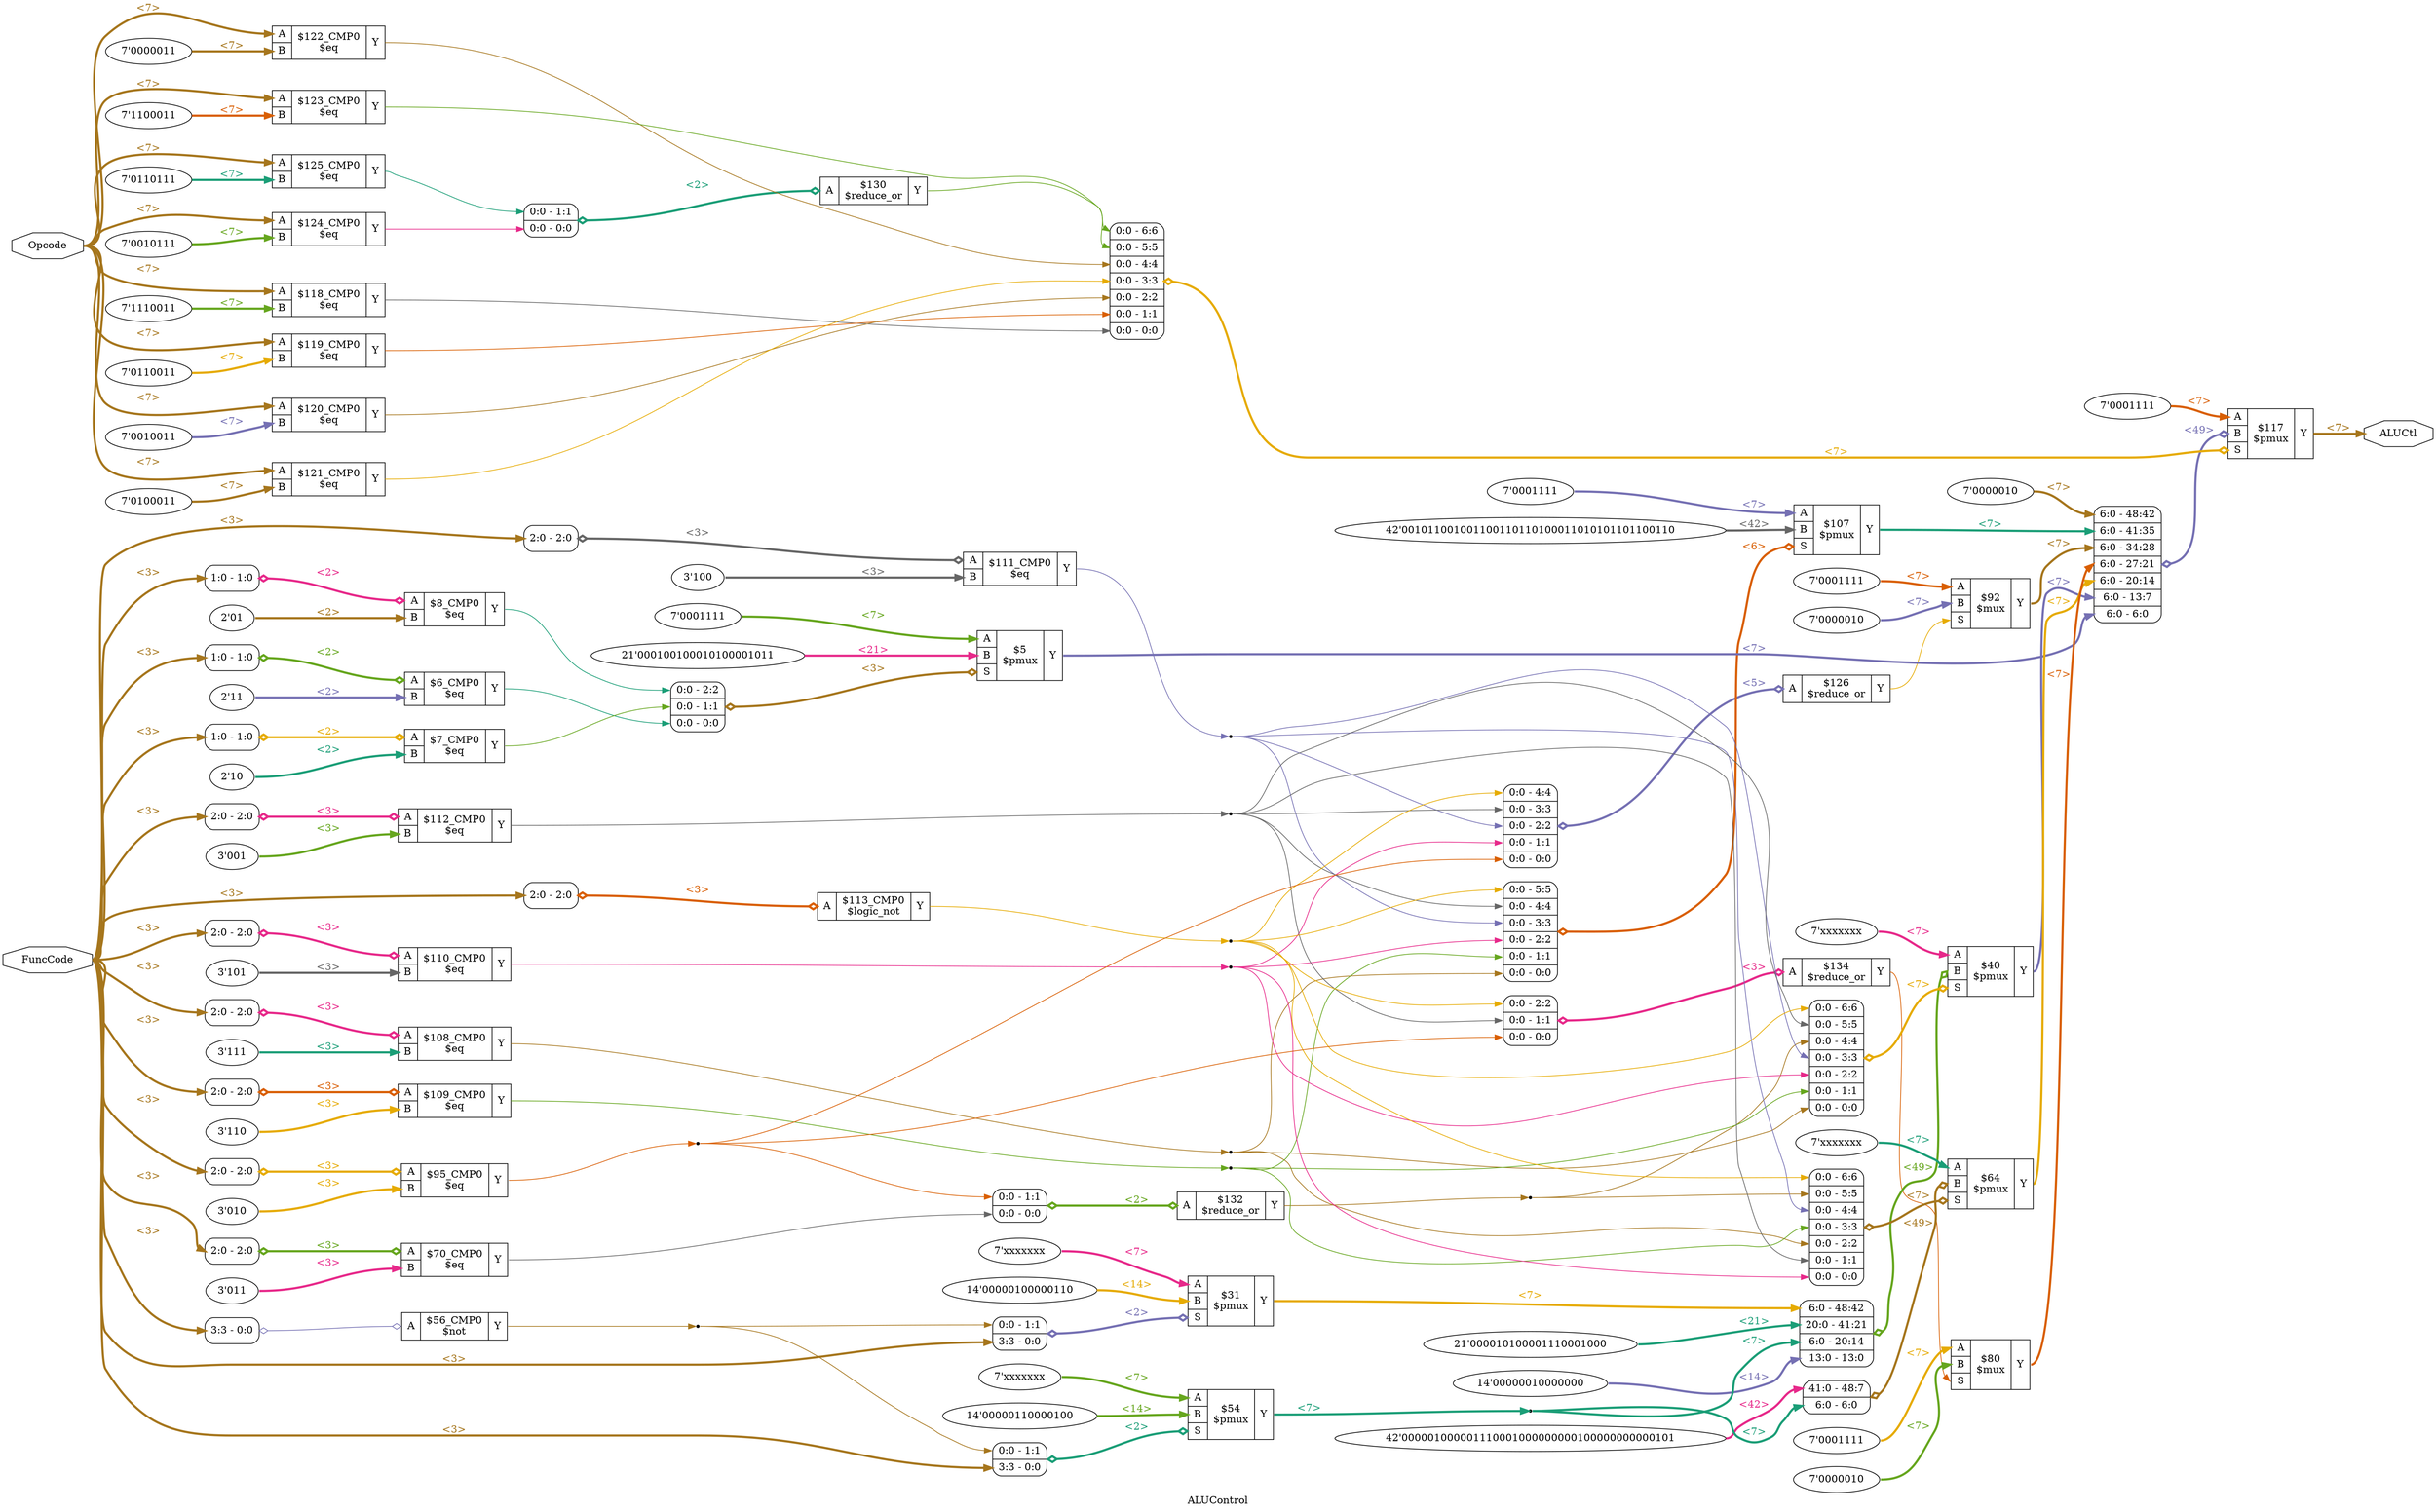 digraph "ALUControl" {
label="ALUControl";
rankdir="LR";
remincross=true;
n33 [ shape=octagon, label="ALUCtl", color="black", fontcolor="black" ];
n34 [ shape=octagon, label="FuncCode", color="black", fontcolor="black" ];
n35 [ shape=octagon, label="Opcode", color="black", fontcolor="black" ];
{ rank="source"; n34; n35;}
{ rank="sink"; n33;}
c38 [ shape=record, label="{{<p36> A}|$126\n$reduce_or|{<p37> Y}}" ];
x0 [ shape=record, style=rounded, label="<s4> 0:0 - 4:4 |<s3> 0:0 - 3:3 |<s2> 0:0 - 2:2 |<s1> 0:0 - 1:1 |<s0> 0:0 - 0:0 " ];
x0:e -> c38:p36:w [arrowhead=odiamond, arrowtail=odiamond, dir=both, colorscheme="dark28", color="3", fontcolor="3", style="setlinewidth(3)", label="<5>"];
c39 [ shape=record, label="{{<p36> A}|$130\n$reduce_or|{<p37> Y}}" ];
x1 [ shape=record, style=rounded, label="<s1> 0:0 - 1:1 |<s0> 0:0 - 0:0 " ];
x1:e -> c39:p36:w [arrowhead=odiamond, arrowtail=odiamond, dir=both, colorscheme="dark28", color="1", fontcolor="1", style="setlinewidth(3)", label="<2>"];
c40 [ shape=record, label="{{<p36> A}|$132\n$reduce_or|{<p37> Y}}" ];
x2 [ shape=record, style=rounded, label="<s1> 0:0 - 1:1 |<s0> 0:0 - 0:0 " ];
x2:e -> c40:p36:w [arrowhead=odiamond, arrowtail=odiamond, dir=both, colorscheme="dark28", color="5", fontcolor="5", style="setlinewidth(3)", label="<2>"];
c41 [ shape=record, label="{{<p36> A}|$134\n$reduce_or|{<p37> Y}}" ];
x3 [ shape=record, style=rounded, label="<s2> 0:0 - 2:2 |<s1> 0:0 - 1:1 |<s0> 0:0 - 0:0 " ];
x3:e -> c41:p36:w [arrowhead=odiamond, arrowtail=odiamond, dir=both, colorscheme="dark28", color="4", fontcolor="4", style="setlinewidth(3)", label="<3>"];
v4 [ label="7'0001111" ];
v5 [ label="42'001011001001100110110100011010101101100110" ];
c44 [ shape=record, label="{{<p36> A|<p42> B|<p43> S}|$107\n$pmux|{<p37> Y}}" ];
x6 [ shape=record, style=rounded, label="<s5> 0:0 - 5:5 |<s4> 0:0 - 4:4 |<s3> 0:0 - 3:3 |<s2> 0:0 - 2:2 |<s1> 0:0 - 1:1 |<s0> 0:0 - 0:0 " ];
x6:e -> c44:p43:w [arrowhead=odiamond, arrowtail=odiamond, dir=both, colorscheme="dark28", color="2", fontcolor="2", style="setlinewidth(3)", label="<6>"];
v8 [ label="3'111" ];
c45 [ shape=record, label="{{<p36> A|<p42> B}|$108_CMP0\n$eq|{<p37> Y}}" ];
x7 [ shape=record, style=rounded, label="<s0> 2:0 - 2:0 " ];
x7:e -> c45:p36:w [arrowhead=odiamond, arrowtail=odiamond, dir=both, colorscheme="dark28", color="4", fontcolor="4", style="setlinewidth(3)", label="<3>"];
v10 [ label="3'110" ];
c46 [ shape=record, label="{{<p36> A|<p42> B}|$109_CMP0\n$eq|{<p37> Y}}" ];
x9 [ shape=record, style=rounded, label="<s0> 2:0 - 2:0 " ];
x9:e -> c46:p36:w [arrowhead=odiamond, arrowtail=odiamond, dir=both, colorscheme="dark28", color="2", fontcolor="2", style="setlinewidth(3)", label="<3>"];
v12 [ label="3'101" ];
c47 [ shape=record, label="{{<p36> A|<p42> B}|$110_CMP0\n$eq|{<p37> Y}}" ];
x11 [ shape=record, style=rounded, label="<s0> 2:0 - 2:0 " ];
x11:e -> c47:p36:w [arrowhead=odiamond, arrowtail=odiamond, dir=both, colorscheme="dark28", color="4", fontcolor="4", style="setlinewidth(3)", label="<3>"];
v14 [ label="3'100" ];
c48 [ shape=record, label="{{<p36> A|<p42> B}|$111_CMP0\n$eq|{<p37> Y}}" ];
x13 [ shape=record, style=rounded, label="<s0> 2:0 - 2:0 " ];
x13:e -> c48:p36:w [arrowhead=odiamond, arrowtail=odiamond, dir=both, colorscheme="dark28", color="8", fontcolor="8", style="setlinewidth(3)", label="<3>"];
v16 [ label="3'001" ];
c49 [ shape=record, label="{{<p36> A|<p42> B}|$112_CMP0\n$eq|{<p37> Y}}" ];
x15 [ shape=record, style=rounded, label="<s0> 2:0 - 2:0 " ];
x15:e -> c49:p36:w [arrowhead=odiamond, arrowtail=odiamond, dir=both, colorscheme="dark28", color="4", fontcolor="4", style="setlinewidth(3)", label="<3>"];
c50 [ shape=record, label="{{<p36> A}|$113_CMP0\n$logic_not|{<p37> Y}}" ];
x17 [ shape=record, style=rounded, label="<s0> 2:0 - 2:0 " ];
x17:e -> c50:p36:w [arrowhead=odiamond, arrowtail=odiamond, dir=both, colorscheme="dark28", color="2", fontcolor="2", style="setlinewidth(3)", label="<3>"];
v18 [ label="7'0001111" ];
v20 [ label="7'0000010" ];
c51 [ shape=record, label="{{<p36> A|<p42> B|<p43> S}|$117\n$pmux|{<p37> Y}}" ];
x19 [ shape=record, style=rounded, label="<s6> 6:0 - 48:42 |<s5> 6:0 - 41:35 |<s4> 6:0 - 34:28 |<s3> 6:0 - 27:21 |<s2> 6:0 - 20:14 |<s1> 6:0 - 13:7 |<s0> 6:0 - 6:0 " ];
x19:e -> c51:p42:w [arrowhead=odiamond, arrowtail=odiamond, dir=both, colorscheme="dark28", color="3", fontcolor="3", style="setlinewidth(3)", label="<49>"];
x21 [ shape=record, style=rounded, label="<s6> 0:0 - 6:6 |<s5> 0:0 - 5:5 |<s4> 0:0 - 4:4 |<s3> 0:0 - 3:3 |<s2> 0:0 - 2:2 |<s1> 0:0 - 1:1 |<s0> 0:0 - 0:0 " ];
x21:e -> c51:p43:w [arrowhead=odiamond, arrowtail=odiamond, dir=both, colorscheme="dark28", color="6", fontcolor="6", style="setlinewidth(3)", label="<7>"];
v22 [ label="7'1110011" ];
c52 [ shape=record, label="{{<p36> A|<p42> B}|$118_CMP0\n$eq|{<p37> Y}}" ];
v23 [ label="7'0110011" ];
c53 [ shape=record, label="{{<p36> A|<p42> B}|$119_CMP0\n$eq|{<p37> Y}}" ];
v24 [ label="7'0010011" ];
c54 [ shape=record, label="{{<p36> A|<p42> B}|$120_CMP0\n$eq|{<p37> Y}}" ];
v25 [ label="7'0100011" ];
c55 [ shape=record, label="{{<p36> A|<p42> B}|$121_CMP0\n$eq|{<p37> Y}}" ];
v26 [ label="7'0000011" ];
c56 [ shape=record, label="{{<p36> A|<p42> B}|$122_CMP0\n$eq|{<p37> Y}}" ];
v27 [ label="7'1100011" ];
c57 [ shape=record, label="{{<p36> A|<p42> B}|$123_CMP0\n$eq|{<p37> Y}}" ];
v28 [ label="7'0010111" ];
c58 [ shape=record, label="{{<p36> A|<p42> B}|$124_CMP0\n$eq|{<p37> Y}}" ];
v29 [ label="7'0110111" ];
c59 [ shape=record, label="{{<p36> A|<p42> B}|$125_CMP0\n$eq|{<p37> Y}}" ];
v30 [ label="7'xxxxxxx" ];
v31 [ label="14'00000100000110" ];
c60 [ shape=record, label="{{<p36> A|<p42> B|<p43> S}|$31\n$pmux|{<p37> Y}}" ];
x32 [ shape=record, style=rounded, label="<s1> 0:0 - 1:1 |<s0> 3:3 - 0:0 " ];
x32:e -> c60:p43:w [arrowhead=odiamond, arrowtail=odiamond, dir=both, colorscheme="dark28", color="3", fontcolor="3", style="setlinewidth(3)", label="<2>"];
v33 [ label="7'xxxxxxx" ];
v35 [ label="21'000010100001110001000" ];
v36 [ label="14'00000010000000" ];
c61 [ shape=record, label="{{<p36> A|<p42> B|<p43> S}|$40\n$pmux|{<p37> Y}}" ];
x34 [ shape=record, style=rounded, label="<s3> 6:0 - 48:42 |<s2> 20:0 - 41:21 |<s1> 6:0 - 20:14 |<s0> 13:0 - 13:0 " ];
x34:e -> c61:p42:w [arrowhead=odiamond, arrowtail=odiamond, dir=both, colorscheme="dark28", color="5", fontcolor="5", style="setlinewidth(3)", label="<49>"];
x37 [ shape=record, style=rounded, label="<s6> 0:0 - 6:6 |<s5> 0:0 - 5:5 |<s4> 0:0 - 4:4 |<s3> 0:0 - 3:3 |<s2> 0:0 - 2:2 |<s1> 0:0 - 1:1 |<s0> 0:0 - 0:0 " ];
x37:e -> c61:p43:w [arrowhead=odiamond, arrowtail=odiamond, dir=both, colorscheme="dark28", color="6", fontcolor="6", style="setlinewidth(3)", label="<7>"];
v38 [ label="7'0001111" ];
v39 [ label="21'000100100010100001011" ];
c62 [ shape=record, label="{{<p36> A|<p42> B|<p43> S}|$5\n$pmux|{<p37> Y}}" ];
x40 [ shape=record, style=rounded, label="<s2> 0:0 - 2:2 |<s1> 0:0 - 1:1 |<s0> 0:0 - 0:0 " ];
x40:e -> c62:p43:w [arrowhead=odiamond, arrowtail=odiamond, dir=both, colorscheme="dark28", color="7", fontcolor="7", style="setlinewidth(3)", label="<3>"];
v41 [ label="7'xxxxxxx" ];
v42 [ label="14'00000110000100" ];
c63 [ shape=record, label="{{<p36> A|<p42> B|<p43> S}|$54\n$pmux|{<p37> Y}}" ];
x43 [ shape=record, style=rounded, label="<s1> 0:0 - 1:1 |<s0> 3:3 - 0:0 " ];
x43:e -> c63:p43:w [arrowhead=odiamond, arrowtail=odiamond, dir=both, colorscheme="dark28", color="1", fontcolor="1", style="setlinewidth(3)", label="<2>"];
c64 [ shape=record, label="{{<p36> A}|$56_CMP0\n$not|{<p37> Y}}" ];
x44 [ shape=record, style=rounded, label="<s0> 3:3 - 0:0 " ];
x44:e -> c64:p36:w [arrowhead=odiamond, arrowtail=odiamond, dir=both, colorscheme="dark28", color="3", fontcolor="3", label=""];
v45 [ label="7'xxxxxxx" ];
v47 [ label="42'000001000001110001000000000100000000000101" ];
c65 [ shape=record, label="{{<p36> A|<p42> B|<p43> S}|$64\n$pmux|{<p37> Y}}" ];
x46 [ shape=record, style=rounded, label="<s1> 41:0 - 48:7 |<s0> 6:0 - 6:0 " ];
x46:e -> c65:p42:w [arrowhead=odiamond, arrowtail=odiamond, dir=both, colorscheme="dark28", color="7", fontcolor="7", style="setlinewidth(3)", label="<49>"];
x48 [ shape=record, style=rounded, label="<s6> 0:0 - 6:6 |<s5> 0:0 - 5:5 |<s4> 0:0 - 4:4 |<s3> 0:0 - 3:3 |<s2> 0:0 - 2:2 |<s1> 0:0 - 1:1 |<s0> 0:0 - 0:0 " ];
x48:e -> c65:p43:w [arrowhead=odiamond, arrowtail=odiamond, dir=both, colorscheme="dark28", color="7", fontcolor="7", style="setlinewidth(3)", label="<7>"];
v50 [ label="2'11" ];
c66 [ shape=record, label="{{<p36> A|<p42> B}|$6_CMP0\n$eq|{<p37> Y}}" ];
x49 [ shape=record, style=rounded, label="<s0> 1:0 - 1:0 " ];
x49:e -> c66:p36:w [arrowhead=odiamond, arrowtail=odiamond, dir=both, colorscheme="dark28", color="5", fontcolor="5", style="setlinewidth(3)", label="<2>"];
v52 [ label="3'011" ];
c67 [ shape=record, label="{{<p36> A|<p42> B}|$70_CMP0\n$eq|{<p37> Y}}" ];
x51 [ shape=record, style=rounded, label="<s0> 2:0 - 2:0 " ];
x51:e -> c67:p36:w [arrowhead=odiamond, arrowtail=odiamond, dir=both, colorscheme="dark28", color="5", fontcolor="5", style="setlinewidth(3)", label="<3>"];
v54 [ label="2'10" ];
c68 [ shape=record, label="{{<p36> A|<p42> B}|$7_CMP0\n$eq|{<p37> Y}}" ];
x53 [ shape=record, style=rounded, label="<s0> 1:0 - 1:0 " ];
x53:e -> c68:p36:w [arrowhead=odiamond, arrowtail=odiamond, dir=both, colorscheme="dark28", color="6", fontcolor="6", style="setlinewidth(3)", label="<2>"];
v55 [ label="7'0001111" ];
v56 [ label="7'0000010" ];
c69 [ shape=record, label="{{<p36> A|<p42> B|<p43> S}|$80\n$mux|{<p37> Y}}" ];
v58 [ label="2'01" ];
c70 [ shape=record, label="{{<p36> A|<p42> B}|$8_CMP0\n$eq|{<p37> Y}}" ];
x57 [ shape=record, style=rounded, label="<s0> 1:0 - 1:0 " ];
x57:e -> c70:p36:w [arrowhead=odiamond, arrowtail=odiamond, dir=both, colorscheme="dark28", color="4", fontcolor="4", style="setlinewidth(3)", label="<2>"];
v59 [ label="7'0001111" ];
v60 [ label="7'0000010" ];
c71 [ shape=record, label="{{<p36> A|<p42> B|<p43> S}|$92\n$mux|{<p37> Y}}" ];
v62 [ label="3'010" ];
c72 [ shape=record, label="{{<p36> A|<p42> B}|$95_CMP0\n$eq|{<p37> Y}}" ];
x61 [ shape=record, style=rounded, label="<s0> 2:0 - 2:0 " ];
x61:e -> c72:p36:w [arrowhead=odiamond, arrowtail=odiamond, dir=both, colorscheme="dark28", color="6", fontcolor="6", style="setlinewidth(3)", label="<3>"];
c62:p37:e -> x19:s0:w [colorscheme="dark28", color="3", fontcolor="3", style="setlinewidth(3)", label="<7>"];
n10 [ shape=point ];
c40:p37:e -> n10:w [colorscheme="dark28", color="7", fontcolor="7", label=""];
n10:e -> x37:s4:w [colorscheme="dark28", color="7", fontcolor="7", label=""];
n10:e -> x48:s5:w [colorscheme="dark28", color="7", fontcolor="7", label=""];
c39:p37:e -> x21:s6:w [colorscheme="dark28", color="5", fontcolor="5", label=""];
c41:p37:e -> c69:p43:w [colorscheme="dark28", color="2", fontcolor="2", label=""];
n13 [ shape=point ];
c45:p37:e -> n13:w [colorscheme="dark28", color="7", fontcolor="7", label=""];
n13:e -> x37:s0:w [colorscheme="dark28", color="7", fontcolor="7", label=""];
n13:e -> x48:s2:w [colorscheme="dark28", color="7", fontcolor="7", label=""];
n13:e -> x6:s0:w [colorscheme="dark28", color="7", fontcolor="7", label=""];
n14 [ shape=point ];
c46:p37:e -> n14:w [colorscheme="dark28", color="5", fontcolor="5", label=""];
n14:e -> x37:s1:w [colorscheme="dark28", color="5", fontcolor="5", label=""];
n14:e -> x48:s3:w [colorscheme="dark28", color="5", fontcolor="5", label=""];
n14:e -> x6:s1:w [colorscheme="dark28", color="5", fontcolor="5", label=""];
c52:p37:e -> x21:s0:w [colorscheme="dark28", color="8", fontcolor="8", label=""];
n16 [ shape=point ];
c47:p37:e -> n16:w [colorscheme="dark28", color="4", fontcolor="4", label=""];
n16:e -> x0:s1:w [colorscheme="dark28", color="4", fontcolor="4", label=""];
n16:e -> x37:s2:w [colorscheme="dark28", color="4", fontcolor="4", label=""];
n16:e -> x48:s0:w [colorscheme="dark28", color="4", fontcolor="4", label=""];
n16:e -> x6:s2:w [colorscheme="dark28", color="4", fontcolor="4", label=""];
n17 [ shape=point ];
c48:p37:e -> n17:w [colorscheme="dark28", color="3", fontcolor="3", label=""];
n17:e -> x0:s2:w [colorscheme="dark28", color="3", fontcolor="3", label=""];
n17:e -> x37:s3:w [colorscheme="dark28", color="3", fontcolor="3", label=""];
n17:e -> x48:s4:w [colorscheme="dark28", color="3", fontcolor="3", label=""];
n17:e -> x6:s3:w [colorscheme="dark28", color="3", fontcolor="3", label=""];
n18 [ shape=point ];
c49:p37:e -> n18:w [colorscheme="dark28", color="8", fontcolor="8", label=""];
n18:e -> x0:s3:w [colorscheme="dark28", color="8", fontcolor="8", label=""];
n18:e -> x37:s5:w [colorscheme="dark28", color="8", fontcolor="8", label=""];
n18:e -> x3:s1:w [colorscheme="dark28", color="8", fontcolor="8", label=""];
n18:e -> x48:s1:w [colorscheme="dark28", color="8", fontcolor="8", label=""];
n18:e -> x6:s4:w [colorscheme="dark28", color="8", fontcolor="8", label=""];
n19 [ shape=point ];
c50:p37:e -> n19:w [colorscheme="dark28", color="6", fontcolor="6", label=""];
n19:e -> x0:s4:w [colorscheme="dark28", color="6", fontcolor="6", label=""];
n19:e -> x37:s6:w [colorscheme="dark28", color="6", fontcolor="6", label=""];
n19:e -> x3:s2:w [colorscheme="dark28", color="6", fontcolor="6", label=""];
n19:e -> x48:s6:w [colorscheme="dark28", color="6", fontcolor="6", label=""];
n19:e -> x6:s5:w [colorscheme="dark28", color="6", fontcolor="6", label=""];
c44:p37:e -> x19:s5:w [colorscheme="dark28", color="1", fontcolor="1", style="setlinewidth(3)", label="<7>"];
c57:p37:e -> x21:s5:w [colorscheme="dark28", color="5", fontcolor="5", label=""];
c53:p37:e -> x21:s1:w [colorscheme="dark28", color="2", fontcolor="2", label=""];
c54:p37:e -> x21:s2:w [colorscheme="dark28", color="7", fontcolor="7", label=""];
c55:p37:e -> x21:s3:w [colorscheme="dark28", color="6", fontcolor="6", label=""];
c56:p37:e -> x21:s4:w [colorscheme="dark28", color="7", fontcolor="7", label=""];
c58:p37:e -> x1:s0:w [colorscheme="dark28", color="4", fontcolor="4", label=""];
c59:p37:e -> x1:s1:w [colorscheme="dark28", color="1", fontcolor="1", label=""];
n27 [ shape=point ];
c64:p37:e -> n27:w [colorscheme="dark28", color="7", fontcolor="7", label=""];
n27:e -> x32:s1:w [colorscheme="dark28", color="7", fontcolor="7", label=""];
n27:e -> x43:s1:w [colorscheme="dark28", color="7", fontcolor="7", label=""];
c67:p37:e -> x2:s0:w [colorscheme="dark28", color="8", fontcolor="8", label=""];
n29 [ shape=point ];
c72:p37:e -> n29:w [colorscheme="dark28", color="2", fontcolor="2", label=""];
n29:e -> x0:s0:w [colorscheme="dark28", color="2", fontcolor="2", label=""];
n29:e -> x2:s1:w [colorscheme="dark28", color="2", fontcolor="2", label=""];
n29:e -> x3:s0:w [colorscheme="dark28", color="2", fontcolor="2", label=""];
c71:p37:e -> x19:s4:w [colorscheme="dark28", color="7", fontcolor="7", style="setlinewidth(3)", label="<7>"];
c66:p37:e -> x40:s0:w [colorscheme="dark28", color="1", fontcolor="1", label=""];
c68:p37:e -> x40:s1:w [colorscheme="dark28", color="5", fontcolor="5", label=""];
c70:p37:e -> x40:s2:w [colorscheme="dark28", color="1", fontcolor="1", label=""];
c51:p37:e -> n33:w [colorscheme="dark28", color="7", fontcolor="7", style="setlinewidth(3)", label="<7>"];
n34:e -> x11:s0:w [colorscheme="dark28", color="7", fontcolor="7", style="setlinewidth(3)", label="<3>"];
n34:e -> x13:s0:w [colorscheme="dark28", color="7", fontcolor="7", style="setlinewidth(3)", label="<3>"];
n34:e -> x15:s0:w [colorscheme="dark28", color="7", fontcolor="7", style="setlinewidth(3)", label="<3>"];
n34:e -> x17:s0:w [colorscheme="dark28", color="7", fontcolor="7", style="setlinewidth(3)", label="<3>"];
n34:e -> x32:s0:w [colorscheme="dark28", color="7", fontcolor="7", style="setlinewidth(3)", label="<3>"];
n34:e -> x43:s0:w [colorscheme="dark28", color="7", fontcolor="7", style="setlinewidth(3)", label="<3>"];
n34:e -> x44:s0:w [colorscheme="dark28", color="7", fontcolor="7", style="setlinewidth(3)", label="<3>"];
n34:e -> x49:s0:w [colorscheme="dark28", color="7", fontcolor="7", style="setlinewidth(3)", label="<3>"];
n34:e -> x51:s0:w [colorscheme="dark28", color="7", fontcolor="7", style="setlinewidth(3)", label="<3>"];
n34:e -> x53:s0:w [colorscheme="dark28", color="7", fontcolor="7", style="setlinewidth(3)", label="<3>"];
n34:e -> x57:s0:w [colorscheme="dark28", color="7", fontcolor="7", style="setlinewidth(3)", label="<3>"];
n34:e -> x61:s0:w [colorscheme="dark28", color="7", fontcolor="7", style="setlinewidth(3)", label="<3>"];
n34:e -> x7:s0:w [colorscheme="dark28", color="7", fontcolor="7", style="setlinewidth(3)", label="<3>"];
n34:e -> x9:s0:w [colorscheme="dark28", color="7", fontcolor="7", style="setlinewidth(3)", label="<3>"];
n35:e -> c52:p36:w [colorscheme="dark28", color="7", fontcolor="7", style="setlinewidth(3)", label="<7>"];
n35:e -> c53:p36:w [colorscheme="dark28", color="7", fontcolor="7", style="setlinewidth(3)", label="<7>"];
n35:e -> c54:p36:w [colorscheme="dark28", color="7", fontcolor="7", style="setlinewidth(3)", label="<7>"];
n35:e -> c55:p36:w [colorscheme="dark28", color="7", fontcolor="7", style="setlinewidth(3)", label="<7>"];
n35:e -> c56:p36:w [colorscheme="dark28", color="7", fontcolor="7", style="setlinewidth(3)", label="<7>"];
n35:e -> c57:p36:w [colorscheme="dark28", color="7", fontcolor="7", style="setlinewidth(3)", label="<7>"];
n35:e -> c58:p36:w [colorscheme="dark28", color="7", fontcolor="7", style="setlinewidth(3)", label="<7>"];
n35:e -> c59:p36:w [colorscheme="dark28", color="7", fontcolor="7", style="setlinewidth(3)", label="<7>"];
c69:p37:e -> x19:s3:w [colorscheme="dark28", color="2", fontcolor="2", style="setlinewidth(3)", label="<7>"];
c65:p37:e -> x19:s2:w [colorscheme="dark28", color="6", fontcolor="6", style="setlinewidth(3)", label="<7>"];
n6 [ shape=point ];
c63:p37:e -> n6:w [colorscheme="dark28", color="1", fontcolor="1", style="setlinewidth(3)", label="<7>"];
n6:e -> x34:s1:w [colorscheme="dark28", color="1", fontcolor="1", style="setlinewidth(3)", label="<7>"];
n6:e -> x46:s0:w [colorscheme="dark28", color="1", fontcolor="1", style="setlinewidth(3)", label="<7>"];
c61:p37:e -> x19:s1:w [colorscheme="dark28", color="3", fontcolor="3", style="setlinewidth(3)", label="<7>"];
c60:p37:e -> x34:s3:w [colorscheme="dark28", color="6", fontcolor="6", style="setlinewidth(3)", label="<7>"];
c38:p37:e -> c71:p43:w [colorscheme="dark28", color="6", fontcolor="6", label=""];
v10:e -> c46:p42:w [colorscheme="dark28", color="6", fontcolor="6", style="setlinewidth(3)", label="<3>"];
v12:e -> c47:p42:w [colorscheme="dark28", color="8", fontcolor="8", style="setlinewidth(3)", label="<3>"];
v14:e -> c48:p42:w [colorscheme="dark28", color="8", fontcolor="8", style="setlinewidth(3)", label="<3>"];
v16:e -> c49:p42:w [colorscheme="dark28", color="5", fontcolor="5", style="setlinewidth(3)", label="<3>"];
v18:e -> c51:p36:w [colorscheme="dark28", color="2", fontcolor="2", style="setlinewidth(3)", label="<7>"];
v20:e -> x19:s6:w [colorscheme="dark28", color="7", fontcolor="7", style="setlinewidth(3)", label="<7>"];
v22:e -> c52:p42:w [colorscheme="dark28", color="5", fontcolor="5", style="setlinewidth(3)", label="<7>"];
v23:e -> c53:p42:w [colorscheme="dark28", color="6", fontcolor="6", style="setlinewidth(3)", label="<7>"];
v24:e -> c54:p42:w [colorscheme="dark28", color="3", fontcolor="3", style="setlinewidth(3)", label="<7>"];
v25:e -> c55:p42:w [colorscheme="dark28", color="7", fontcolor="7", style="setlinewidth(3)", label="<7>"];
v26:e -> c56:p42:w [colorscheme="dark28", color="7", fontcolor="7", style="setlinewidth(3)", label="<7>"];
v27:e -> c57:p42:w [colorscheme="dark28", color="2", fontcolor="2", style="setlinewidth(3)", label="<7>"];
v28:e -> c58:p42:w [colorscheme="dark28", color="5", fontcolor="5", style="setlinewidth(3)", label="<7>"];
v29:e -> c59:p42:w [colorscheme="dark28", color="1", fontcolor="1", style="setlinewidth(3)", label="<7>"];
v30:e -> c60:p36:w [colorscheme="dark28", color="4", fontcolor="4", style="setlinewidth(3)", label="<7>"];
v31:e -> c60:p42:w [colorscheme="dark28", color="6", fontcolor="6", style="setlinewidth(3)", label="<14>"];
v33:e -> c61:p36:w [colorscheme="dark28", color="4", fontcolor="4", style="setlinewidth(3)", label="<7>"];
v35:e -> x34:s2:w [colorscheme="dark28", color="1", fontcolor="1", style="setlinewidth(3)", label="<21>"];
v36:e -> x34:s0:w [colorscheme="dark28", color="3", fontcolor="3", style="setlinewidth(3)", label="<14>"];
v38:e -> c62:p36:w [colorscheme="dark28", color="5", fontcolor="5", style="setlinewidth(3)", label="<7>"];
v39:e -> c62:p42:w [colorscheme="dark28", color="4", fontcolor="4", style="setlinewidth(3)", label="<21>"];
v4:e -> c44:p36:w [colorscheme="dark28", color="3", fontcolor="3", style="setlinewidth(3)", label="<7>"];
v41:e -> c63:p36:w [colorscheme="dark28", color="5", fontcolor="5", style="setlinewidth(3)", label="<7>"];
v42:e -> c63:p42:w [colorscheme="dark28", color="5", fontcolor="5", style="setlinewidth(3)", label="<14>"];
v45:e -> c65:p36:w [colorscheme="dark28", color="1", fontcolor="1", style="setlinewidth(3)", label="<7>"];
v47:e -> x46:s1:w [colorscheme="dark28", color="4", fontcolor="4", style="setlinewidth(3)", label="<42>"];
v5:e -> c44:p42:w [colorscheme="dark28", color="8", fontcolor="8", style="setlinewidth(3)", label="<42>"];
v50:e -> c66:p42:w [colorscheme="dark28", color="3", fontcolor="3", style="setlinewidth(3)", label="<2>"];
v52:e -> c67:p42:w [colorscheme="dark28", color="4", fontcolor="4", style="setlinewidth(3)", label="<3>"];
v54:e -> c68:p42:w [colorscheme="dark28", color="1", fontcolor="1", style="setlinewidth(3)", label="<2>"];
v55:e -> c69:p36:w [colorscheme="dark28", color="6", fontcolor="6", style="setlinewidth(3)", label="<7>"];
v56:e -> c69:p42:w [colorscheme="dark28", color="5", fontcolor="5", style="setlinewidth(3)", label="<7>"];
v58:e -> c70:p42:w [colorscheme="dark28", color="7", fontcolor="7", style="setlinewidth(3)", label="<2>"];
v59:e -> c71:p36:w [colorscheme="dark28", color="2", fontcolor="2", style="setlinewidth(3)", label="<7>"];
v60:e -> c71:p42:w [colorscheme="dark28", color="3", fontcolor="3", style="setlinewidth(3)", label="<7>"];
v62:e -> c72:p42:w [colorscheme="dark28", color="6", fontcolor="6", style="setlinewidth(3)", label="<3>"];
v8:e -> c45:p42:w [colorscheme="dark28", color="1", fontcolor="1", style="setlinewidth(3)", label="<3>"];
}

